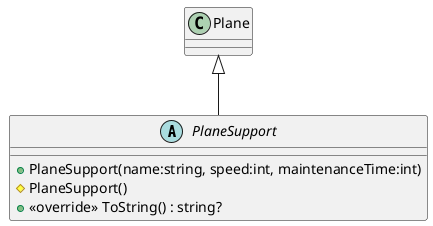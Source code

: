 @startuml
abstract class PlaneSupport {
    + PlaneSupport(name:string, speed:int, maintenanceTime:int)
    # PlaneSupport()
    + <<override>> ToString() : string?
}
Plane <|-- PlaneSupport
@enduml
